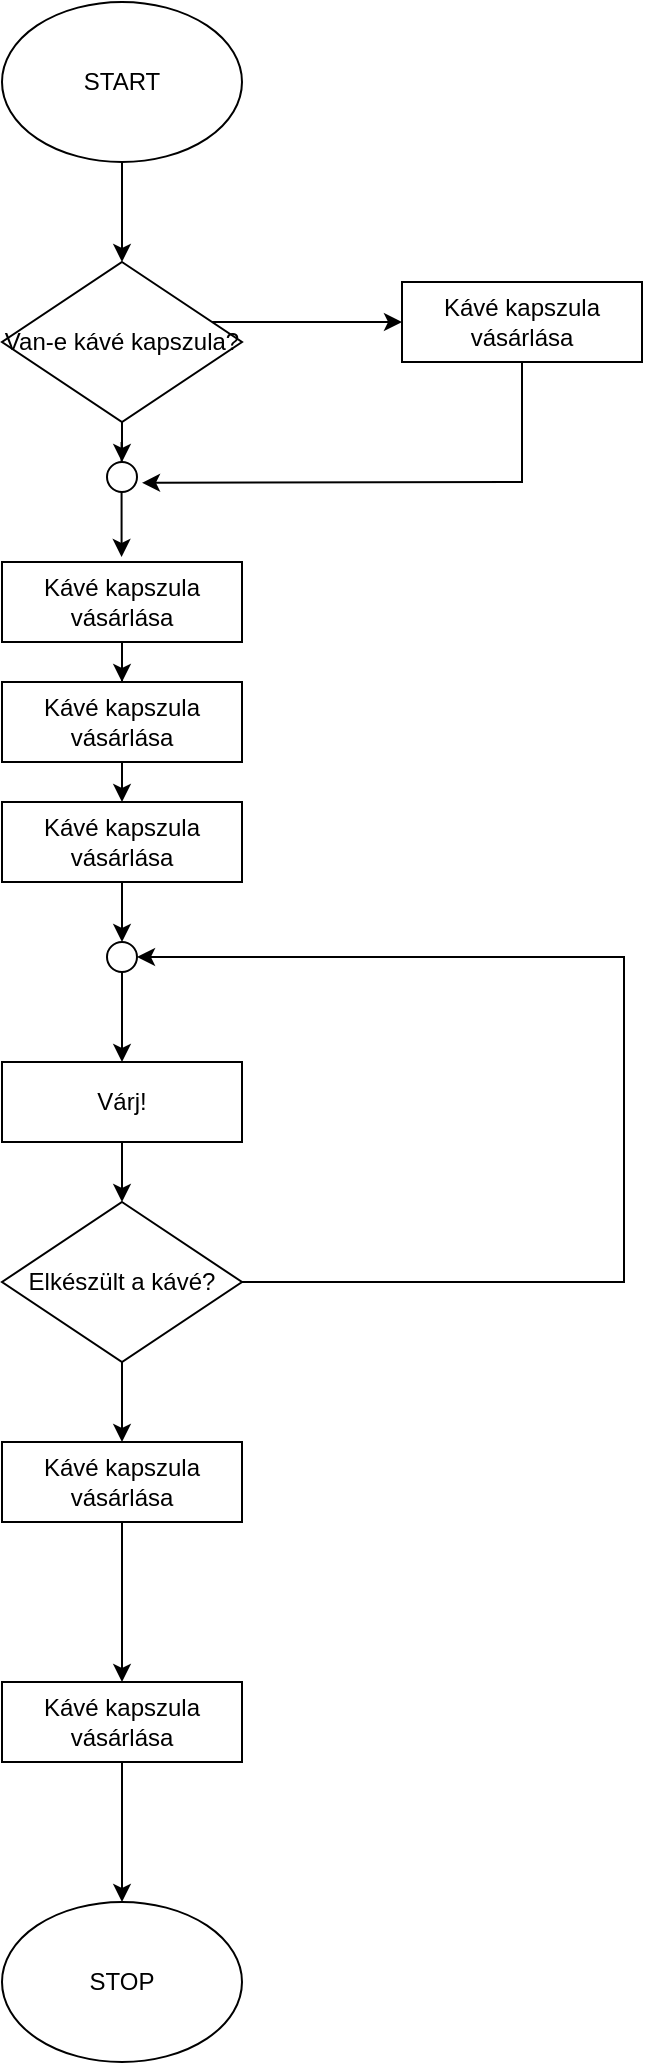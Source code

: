 <mxfile version="24.2.5" type="device">
  <diagram id="C5RBs43oDa-KdzZeNtuy" name="Page-1">
    <mxGraphModel dx="1615" dy="955" grid="1" gridSize="10" guides="1" tooltips="1" connect="1" arrows="1" fold="1" page="1" pageScale="1" pageWidth="827" pageHeight="1169" math="0" shadow="0">
      <root>
        <mxCell id="WIyWlLk6GJQsqaUBKTNV-0" />
        <mxCell id="WIyWlLk6GJQsqaUBKTNV-1" parent="WIyWlLk6GJQsqaUBKTNV-0" />
        <mxCell id="21fjaD3239LamhyVdQgN-15" value="" style="edgeStyle=orthogonalEdgeStyle;rounded=0;orthogonalLoop=1;jettySize=auto;html=1;" parent="WIyWlLk6GJQsqaUBKTNV-1" source="21fjaD3239LamhyVdQgN-0" target="21fjaD3239LamhyVdQgN-2" edge="1">
          <mxGeometry relative="1" as="geometry">
            <Array as="points">
              <mxPoint x="320" y="150" />
              <mxPoint x="320" y="150" />
            </Array>
          </mxGeometry>
        </mxCell>
        <mxCell id="21fjaD3239LamhyVdQgN-0" value="START" style="ellipse;whiteSpace=wrap;html=1;" parent="WIyWlLk6GJQsqaUBKTNV-1" vertex="1">
          <mxGeometry x="260" y="40" width="120" height="80" as="geometry" />
        </mxCell>
        <mxCell id="21fjaD3239LamhyVdQgN-1" value="STOP" style="ellipse;whiteSpace=wrap;html=1;" parent="WIyWlLk6GJQsqaUBKTNV-1" vertex="1">
          <mxGeometry x="260" y="990" width="120" height="80" as="geometry" />
        </mxCell>
        <mxCell id="21fjaD3239LamhyVdQgN-4" value="" style="endArrow=classic;html=1;rounded=0;" parent="WIyWlLk6GJQsqaUBKTNV-1" source="21fjaD3239LamhyVdQgN-2" edge="1">
          <mxGeometry width="50" height="50" relative="1" as="geometry">
            <mxPoint x="319.5" y="120" as="sourcePoint" />
            <mxPoint x="320" y="170" as="targetPoint" />
            <Array as="points" />
          </mxGeometry>
        </mxCell>
        <mxCell id="21fjaD3239LamhyVdQgN-6" value="Kávé kapszula vásárlása" style="rounded=0;whiteSpace=wrap;html=1;" parent="WIyWlLk6GJQsqaUBKTNV-1" vertex="1">
          <mxGeometry x="460" y="180" width="120" height="40" as="geometry" />
        </mxCell>
        <mxCell id="21fjaD3239LamhyVdQgN-14" value="" style="edgeStyle=orthogonalEdgeStyle;rounded=0;orthogonalLoop=1;jettySize=auto;html=1;" parent="WIyWlLk6GJQsqaUBKTNV-1" source="21fjaD3239LamhyVdQgN-2" target="21fjaD3239LamhyVdQgN-6" edge="1">
          <mxGeometry relative="1" as="geometry">
            <Array as="points">
              <mxPoint x="440" y="200" />
              <mxPoint x="440" y="200" />
            </Array>
          </mxGeometry>
        </mxCell>
        <mxCell id="21fjaD3239LamhyVdQgN-2" value="Van-e kávé kapszula?" style="rhombus;whiteSpace=wrap;html=1;" parent="WIyWlLk6GJQsqaUBKTNV-1" vertex="1">
          <mxGeometry x="260" y="170" width="120" height="80" as="geometry" />
        </mxCell>
        <mxCell id="21fjaD3239LamhyVdQgN-10" style="edgeStyle=orthogonalEdgeStyle;rounded=0;orthogonalLoop=1;jettySize=auto;html=1;exitX=0.5;exitY=1;exitDx=0;exitDy=0;" parent="WIyWlLk6GJQsqaUBKTNV-1" source="21fjaD3239LamhyVdQgN-2" target="21fjaD3239LamhyVdQgN-2" edge="1">
          <mxGeometry relative="1" as="geometry" />
        </mxCell>
        <mxCell id="21fjaD3239LamhyVdQgN-22" value="" style="endArrow=classic;html=1;rounded=0;exitX=0.5;exitY=1;exitDx=0;exitDy=0;entryX=1.167;entryY=0.694;entryDx=0;entryDy=0;entryPerimeter=0;" parent="WIyWlLk6GJQsqaUBKTNV-1" source="21fjaD3239LamhyVdQgN-6" target="21fjaD3239LamhyVdQgN-26" edge="1">
          <mxGeometry width="50" height="50" relative="1" as="geometry">
            <mxPoint x="517.5" y="220.0" as="sourcePoint" />
            <mxPoint x="337.5" y="280" as="targetPoint" />
            <Array as="points">
              <mxPoint x="520" y="280" />
            </Array>
          </mxGeometry>
        </mxCell>
        <mxCell id="5m6IoP7JkSzpQee1hl3U-2" value="" style="edgeStyle=orthogonalEdgeStyle;rounded=0;orthogonalLoop=1;jettySize=auto;html=1;" parent="WIyWlLk6GJQsqaUBKTNV-1" edge="1">
          <mxGeometry relative="1" as="geometry">
            <mxPoint x="319.79" y="260" as="sourcePoint" />
            <mxPoint x="319.79" y="317.5" as="targetPoint" />
          </mxGeometry>
        </mxCell>
        <mxCell id="21fjaD3239LamhyVdQgN-26" value="" style="ellipse;whiteSpace=wrap;html=1;aspect=fixed;" parent="WIyWlLk6GJQsqaUBKTNV-1" vertex="1">
          <mxGeometry x="312.5" y="270" width="15" height="15" as="geometry" />
        </mxCell>
        <mxCell id="5m6IoP7JkSzpQee1hl3U-0" value="" style="endArrow=classic;html=1;rounded=0;entryX=0.5;entryY=0;entryDx=0;entryDy=0;" parent="WIyWlLk6GJQsqaUBKTNV-1" target="21fjaD3239LamhyVdQgN-26" edge="1">
          <mxGeometry width="50" height="50" relative="1" as="geometry">
            <mxPoint x="320" y="250" as="sourcePoint" />
            <mxPoint x="430" y="250" as="targetPoint" />
          </mxGeometry>
        </mxCell>
        <mxCell id="5m6IoP7JkSzpQee1hl3U-17" style="edgeStyle=orthogonalEdgeStyle;rounded=0;orthogonalLoop=1;jettySize=auto;html=1;exitX=0.5;exitY=1;exitDx=0;exitDy=0;entryX=0.5;entryY=0;entryDx=0;entryDy=0;" parent="WIyWlLk6GJQsqaUBKTNV-1" source="xd4IatWYd4CiP51wusXg-3" target="5m6IoP7JkSzpQee1hl3U-7" edge="1">
          <mxGeometry relative="1" as="geometry" />
        </mxCell>
        <mxCell id="5m6IoP7JkSzpQee1hl3U-4" value="Kávé kapszula vásárlása" style="rounded=0;whiteSpace=wrap;html=1;" parent="WIyWlLk6GJQsqaUBKTNV-1" vertex="1">
          <mxGeometry x="260" y="440" width="120" height="40" as="geometry" />
        </mxCell>
        <mxCell id="5m6IoP7JkSzpQee1hl3U-15" style="edgeStyle=orthogonalEdgeStyle;rounded=0;orthogonalLoop=1;jettySize=auto;html=1;exitX=0.5;exitY=1;exitDx=0;exitDy=0;entryX=0.5;entryY=0;entryDx=0;entryDy=0;" parent="WIyWlLk6GJQsqaUBKTNV-1" source="5m6IoP7JkSzpQee1hl3U-5" target="5m6IoP7JkSzpQee1hl3U-4" edge="1">
          <mxGeometry relative="1" as="geometry" />
        </mxCell>
        <mxCell id="5m6IoP7JkSzpQee1hl3U-5" value="Kávé kapszula vásárlása" style="rounded=0;whiteSpace=wrap;html=1;" parent="WIyWlLk6GJQsqaUBKTNV-1" vertex="1">
          <mxGeometry x="260" y="380" width="120" height="40" as="geometry" />
        </mxCell>
        <mxCell id="5m6IoP7JkSzpQee1hl3U-12" style="edgeStyle=orthogonalEdgeStyle;rounded=0;orthogonalLoop=1;jettySize=auto;html=1;entryX=0.5;entryY=0;entryDx=0;entryDy=0;" parent="WIyWlLk6GJQsqaUBKTNV-1" source="5m6IoP7JkSzpQee1hl3U-6" target="5m6IoP7JkSzpQee1hl3U-5" edge="1">
          <mxGeometry relative="1" as="geometry" />
        </mxCell>
        <mxCell id="5m6IoP7JkSzpQee1hl3U-6" value="Kávé kapszula vásárlása" style="rounded=0;whiteSpace=wrap;html=1;" parent="WIyWlLk6GJQsqaUBKTNV-1" vertex="1">
          <mxGeometry x="260" y="320" width="120" height="40" as="geometry" />
        </mxCell>
        <mxCell id="g2wtnyzpPrb5sZIEy6jY-2" value="" style="edgeStyle=orthogonalEdgeStyle;rounded=0;orthogonalLoop=1;jettySize=auto;html=1;" edge="1" parent="WIyWlLk6GJQsqaUBKTNV-1" source="5m6IoP7JkSzpQee1hl3U-8" target="5m6IoP7JkSzpQee1hl3U-9">
          <mxGeometry relative="1" as="geometry" />
        </mxCell>
        <mxCell id="5m6IoP7JkSzpQee1hl3U-8" value="Kávé kapszula vásárlása" style="rounded=0;whiteSpace=wrap;html=1;" parent="WIyWlLk6GJQsqaUBKTNV-1" vertex="1">
          <mxGeometry x="260" y="760" width="120" height="40" as="geometry" />
        </mxCell>
        <mxCell id="g2wtnyzpPrb5sZIEy6jY-3" value="" style="edgeStyle=orthogonalEdgeStyle;rounded=0;orthogonalLoop=1;jettySize=auto;html=1;" edge="1" parent="WIyWlLk6GJQsqaUBKTNV-1" source="5m6IoP7JkSzpQee1hl3U-9" target="21fjaD3239LamhyVdQgN-1">
          <mxGeometry relative="1" as="geometry" />
        </mxCell>
        <mxCell id="5m6IoP7JkSzpQee1hl3U-9" value="Kávé kapszula vásárlása" style="rounded=0;whiteSpace=wrap;html=1;" parent="WIyWlLk6GJQsqaUBKTNV-1" vertex="1">
          <mxGeometry x="260" y="880" width="120" height="40" as="geometry" />
        </mxCell>
        <mxCell id="g2wtnyzpPrb5sZIEy6jY-1" value="" style="edgeStyle=orthogonalEdgeStyle;rounded=0;orthogonalLoop=1;jettySize=auto;html=1;" edge="1" parent="WIyWlLk6GJQsqaUBKTNV-1" source="5m6IoP7JkSzpQee1hl3U-11" target="5m6IoP7JkSzpQee1hl3U-8">
          <mxGeometry relative="1" as="geometry" />
        </mxCell>
        <mxCell id="5m6IoP7JkSzpQee1hl3U-11" value="Elkészült a kávé?" style="rhombus;whiteSpace=wrap;html=1;" parent="WIyWlLk6GJQsqaUBKTNV-1" vertex="1">
          <mxGeometry x="260" y="640" width="120" height="80" as="geometry" />
        </mxCell>
        <mxCell id="5m6IoP7JkSzpQee1hl3U-21" value="" style="edgeStyle=orthogonalEdgeStyle;rounded=0;orthogonalLoop=1;jettySize=auto;html=1;" parent="WIyWlLk6GJQsqaUBKTNV-1" source="5m6IoP7JkSzpQee1hl3U-7" target="5m6IoP7JkSzpQee1hl3U-11" edge="1">
          <mxGeometry relative="1" as="geometry" />
        </mxCell>
        <mxCell id="xd4IatWYd4CiP51wusXg-6" style="edgeStyle=orthogonalEdgeStyle;rounded=0;orthogonalLoop=1;jettySize=auto;html=1;entryX=1;entryY=0.5;entryDx=0;entryDy=0;exitX=1;exitY=0.5;exitDx=0;exitDy=0;" parent="WIyWlLk6GJQsqaUBKTNV-1" source="5m6IoP7JkSzpQee1hl3U-11" target="xd4IatWYd4CiP51wusXg-3" edge="1">
          <mxGeometry relative="1" as="geometry">
            <mxPoint x="570" y="530" as="targetPoint" />
            <Array as="points">
              <mxPoint x="571" y="680" />
              <mxPoint x="571" y="518" />
            </Array>
          </mxGeometry>
        </mxCell>
        <mxCell id="5m6IoP7JkSzpQee1hl3U-7" value="Várj!" style="rounded=0;whiteSpace=wrap;html=1;" parent="WIyWlLk6GJQsqaUBKTNV-1" vertex="1">
          <mxGeometry x="260" y="570" width="120" height="40" as="geometry" />
        </mxCell>
        <mxCell id="xd4IatWYd4CiP51wusXg-4" value="" style="edgeStyle=orthogonalEdgeStyle;rounded=0;orthogonalLoop=1;jettySize=auto;html=1;exitX=0.5;exitY=1;exitDx=0;exitDy=0;entryX=0.5;entryY=0;entryDx=0;entryDy=0;" parent="WIyWlLk6GJQsqaUBKTNV-1" source="5m6IoP7JkSzpQee1hl3U-4" target="xd4IatWYd4CiP51wusXg-3" edge="1">
          <mxGeometry relative="1" as="geometry">
            <mxPoint x="320" y="480" as="sourcePoint" />
            <mxPoint x="320" y="570" as="targetPoint" />
          </mxGeometry>
        </mxCell>
        <mxCell id="xd4IatWYd4CiP51wusXg-3" value="" style="ellipse;whiteSpace=wrap;html=1;aspect=fixed;" parent="WIyWlLk6GJQsqaUBKTNV-1" vertex="1">
          <mxGeometry x="312.5" y="510" width="15" height="15" as="geometry" />
        </mxCell>
      </root>
    </mxGraphModel>
  </diagram>
</mxfile>
